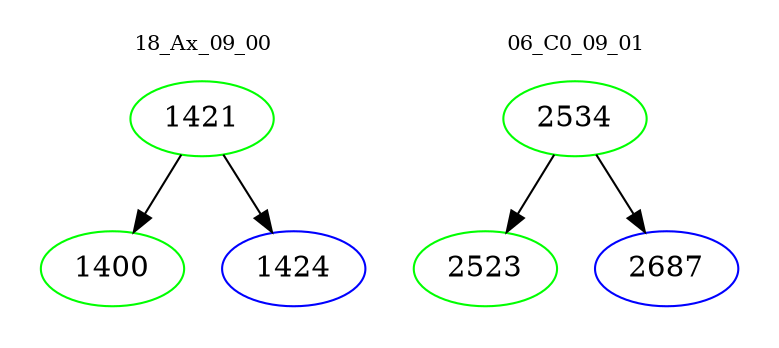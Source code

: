 digraph{
subgraph cluster_0 {
color = white
label = "18_Ax_09_00";
fontsize=10;
T0_1421 [label="1421", color="green"]
T0_1421 -> T0_1400 [color="black"]
T0_1400 [label="1400", color="green"]
T0_1421 -> T0_1424 [color="black"]
T0_1424 [label="1424", color="blue"]
}
subgraph cluster_1 {
color = white
label = "06_C0_09_01";
fontsize=10;
T1_2534 [label="2534", color="green"]
T1_2534 -> T1_2523 [color="black"]
T1_2523 [label="2523", color="green"]
T1_2534 -> T1_2687 [color="black"]
T1_2687 [label="2687", color="blue"]
}
}
